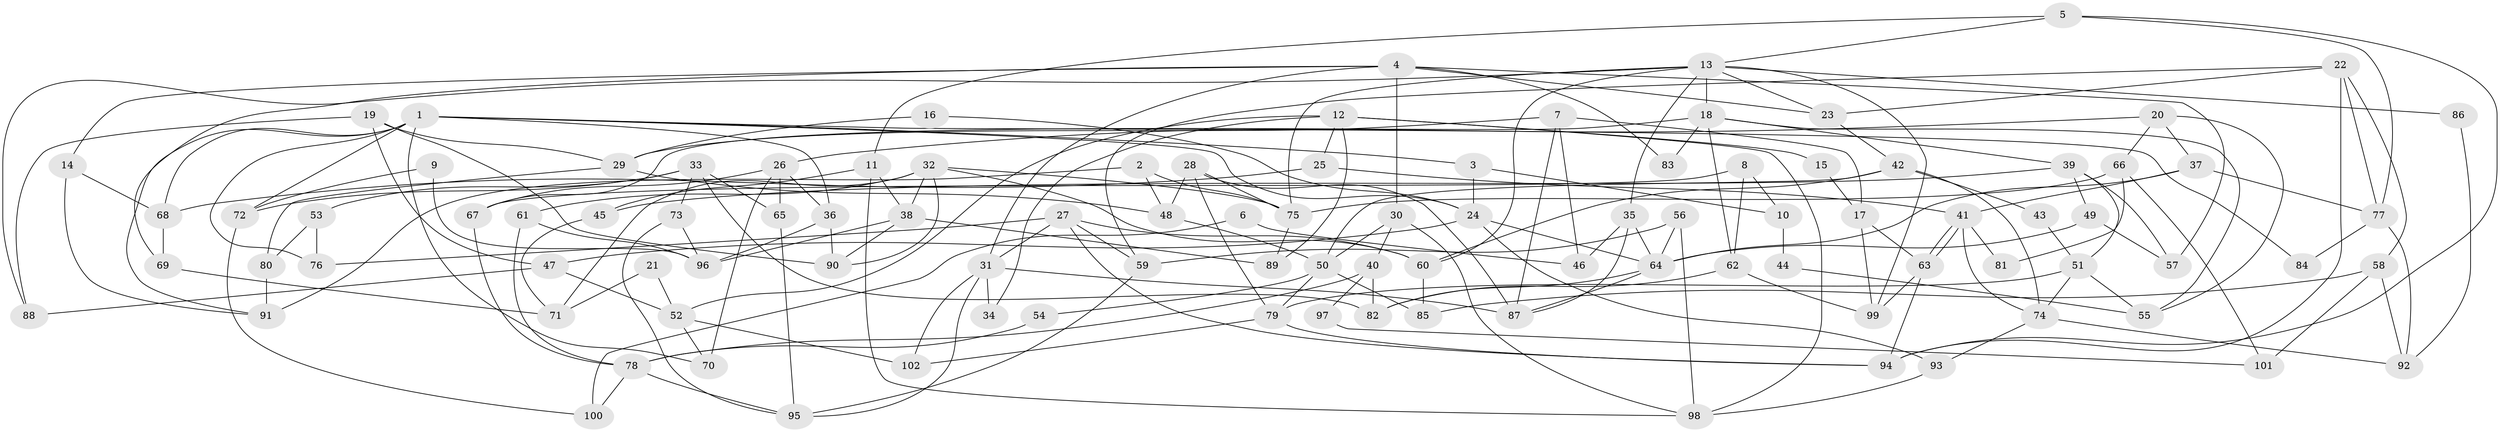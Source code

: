 // Generated by graph-tools (version 1.1) at 2025/14/03/09/25 04:14:49]
// undirected, 102 vertices, 204 edges
graph export_dot {
graph [start="1"]
  node [color=gray90,style=filled];
  1;
  2;
  3;
  4;
  5;
  6;
  7;
  8;
  9;
  10;
  11;
  12;
  13;
  14;
  15;
  16;
  17;
  18;
  19;
  20;
  21;
  22;
  23;
  24;
  25;
  26;
  27;
  28;
  29;
  30;
  31;
  32;
  33;
  34;
  35;
  36;
  37;
  38;
  39;
  40;
  41;
  42;
  43;
  44;
  45;
  46;
  47;
  48;
  49;
  50;
  51;
  52;
  53;
  54;
  55;
  56;
  57;
  58;
  59;
  60;
  61;
  62;
  63;
  64;
  65;
  66;
  67;
  68;
  69;
  70;
  71;
  72;
  73;
  74;
  75;
  76;
  77;
  78;
  79;
  80;
  81;
  82;
  83;
  84;
  85;
  86;
  87;
  88;
  89;
  90;
  91;
  92;
  93;
  94;
  95;
  96;
  97;
  98;
  99;
  100;
  101;
  102;
  1 -- 24;
  1 -- 68;
  1 -- 3;
  1 -- 36;
  1 -- 70;
  1 -- 72;
  1 -- 76;
  1 -- 84;
  1 -- 91;
  2 -- 48;
  2 -- 91;
  2 -- 75;
  3 -- 24;
  3 -- 10;
  4 -- 23;
  4 -- 31;
  4 -- 14;
  4 -- 30;
  4 -- 57;
  4 -- 69;
  4 -- 83;
  5 -- 11;
  5 -- 94;
  5 -- 13;
  5 -- 77;
  6 -- 46;
  6 -- 100;
  7 -- 87;
  7 -- 17;
  7 -- 29;
  7 -- 46;
  8 -- 67;
  8 -- 62;
  8 -- 10;
  9 -- 72;
  9 -- 96;
  10 -- 44;
  11 -- 38;
  11 -- 45;
  11 -- 98;
  12 -- 98;
  12 -- 89;
  12 -- 15;
  12 -- 25;
  12 -- 34;
  12 -- 52;
  13 -- 35;
  13 -- 18;
  13 -- 23;
  13 -- 60;
  13 -- 75;
  13 -- 86;
  13 -- 88;
  13 -- 99;
  14 -- 91;
  14 -- 68;
  15 -- 17;
  16 -- 24;
  16 -- 29;
  17 -- 63;
  17 -- 99;
  18 -- 67;
  18 -- 39;
  18 -- 55;
  18 -- 62;
  18 -- 83;
  19 -- 90;
  19 -- 47;
  19 -- 29;
  19 -- 88;
  20 -- 55;
  20 -- 26;
  20 -- 37;
  20 -- 66;
  21 -- 52;
  21 -- 71;
  22 -- 23;
  22 -- 77;
  22 -- 58;
  22 -- 59;
  22 -- 94;
  23 -- 42;
  24 -- 64;
  24 -- 93;
  24 -- 47;
  25 -- 41;
  25 -- 68;
  26 -- 36;
  26 -- 70;
  26 -- 65;
  26 -- 67;
  27 -- 31;
  27 -- 94;
  27 -- 59;
  27 -- 60;
  27 -- 76;
  28 -- 48;
  28 -- 75;
  28 -- 79;
  28 -- 87;
  29 -- 48;
  29 -- 80;
  30 -- 98;
  30 -- 40;
  30 -- 50;
  31 -- 95;
  31 -- 102;
  31 -- 34;
  31 -- 87;
  32 -- 75;
  32 -- 60;
  32 -- 38;
  32 -- 61;
  32 -- 71;
  32 -- 90;
  33 -- 82;
  33 -- 65;
  33 -- 53;
  33 -- 72;
  33 -- 73;
  35 -- 64;
  35 -- 87;
  35 -- 46;
  36 -- 90;
  36 -- 96;
  37 -- 77;
  37 -- 41;
  37 -- 64;
  38 -- 96;
  38 -- 89;
  38 -- 90;
  39 -- 49;
  39 -- 45;
  39 -- 51;
  39 -- 57;
  40 -- 82;
  40 -- 78;
  40 -- 97;
  41 -- 63;
  41 -- 63;
  41 -- 74;
  41 -- 81;
  42 -- 60;
  42 -- 50;
  42 -- 43;
  42 -- 74;
  43 -- 51;
  44 -- 55;
  45 -- 71;
  47 -- 88;
  47 -- 52;
  48 -- 50;
  49 -- 57;
  49 -- 64;
  50 -- 79;
  50 -- 54;
  50 -- 85;
  51 -- 74;
  51 -- 55;
  51 -- 79;
  52 -- 70;
  52 -- 102;
  53 -- 76;
  53 -- 80;
  54 -- 78;
  56 -- 64;
  56 -- 59;
  56 -- 98;
  58 -- 85;
  58 -- 92;
  58 -- 101;
  59 -- 95;
  60 -- 85;
  61 -- 96;
  61 -- 78;
  62 -- 99;
  62 -- 82;
  63 -- 94;
  63 -- 99;
  64 -- 87;
  64 -- 82;
  65 -- 95;
  66 -- 75;
  66 -- 81;
  66 -- 101;
  67 -- 78;
  68 -- 69;
  69 -- 71;
  72 -- 100;
  73 -- 95;
  73 -- 96;
  74 -- 92;
  74 -- 93;
  75 -- 89;
  77 -- 92;
  77 -- 84;
  78 -- 95;
  78 -- 100;
  79 -- 94;
  79 -- 102;
  80 -- 91;
  86 -- 92;
  93 -- 98;
  97 -- 101;
}
